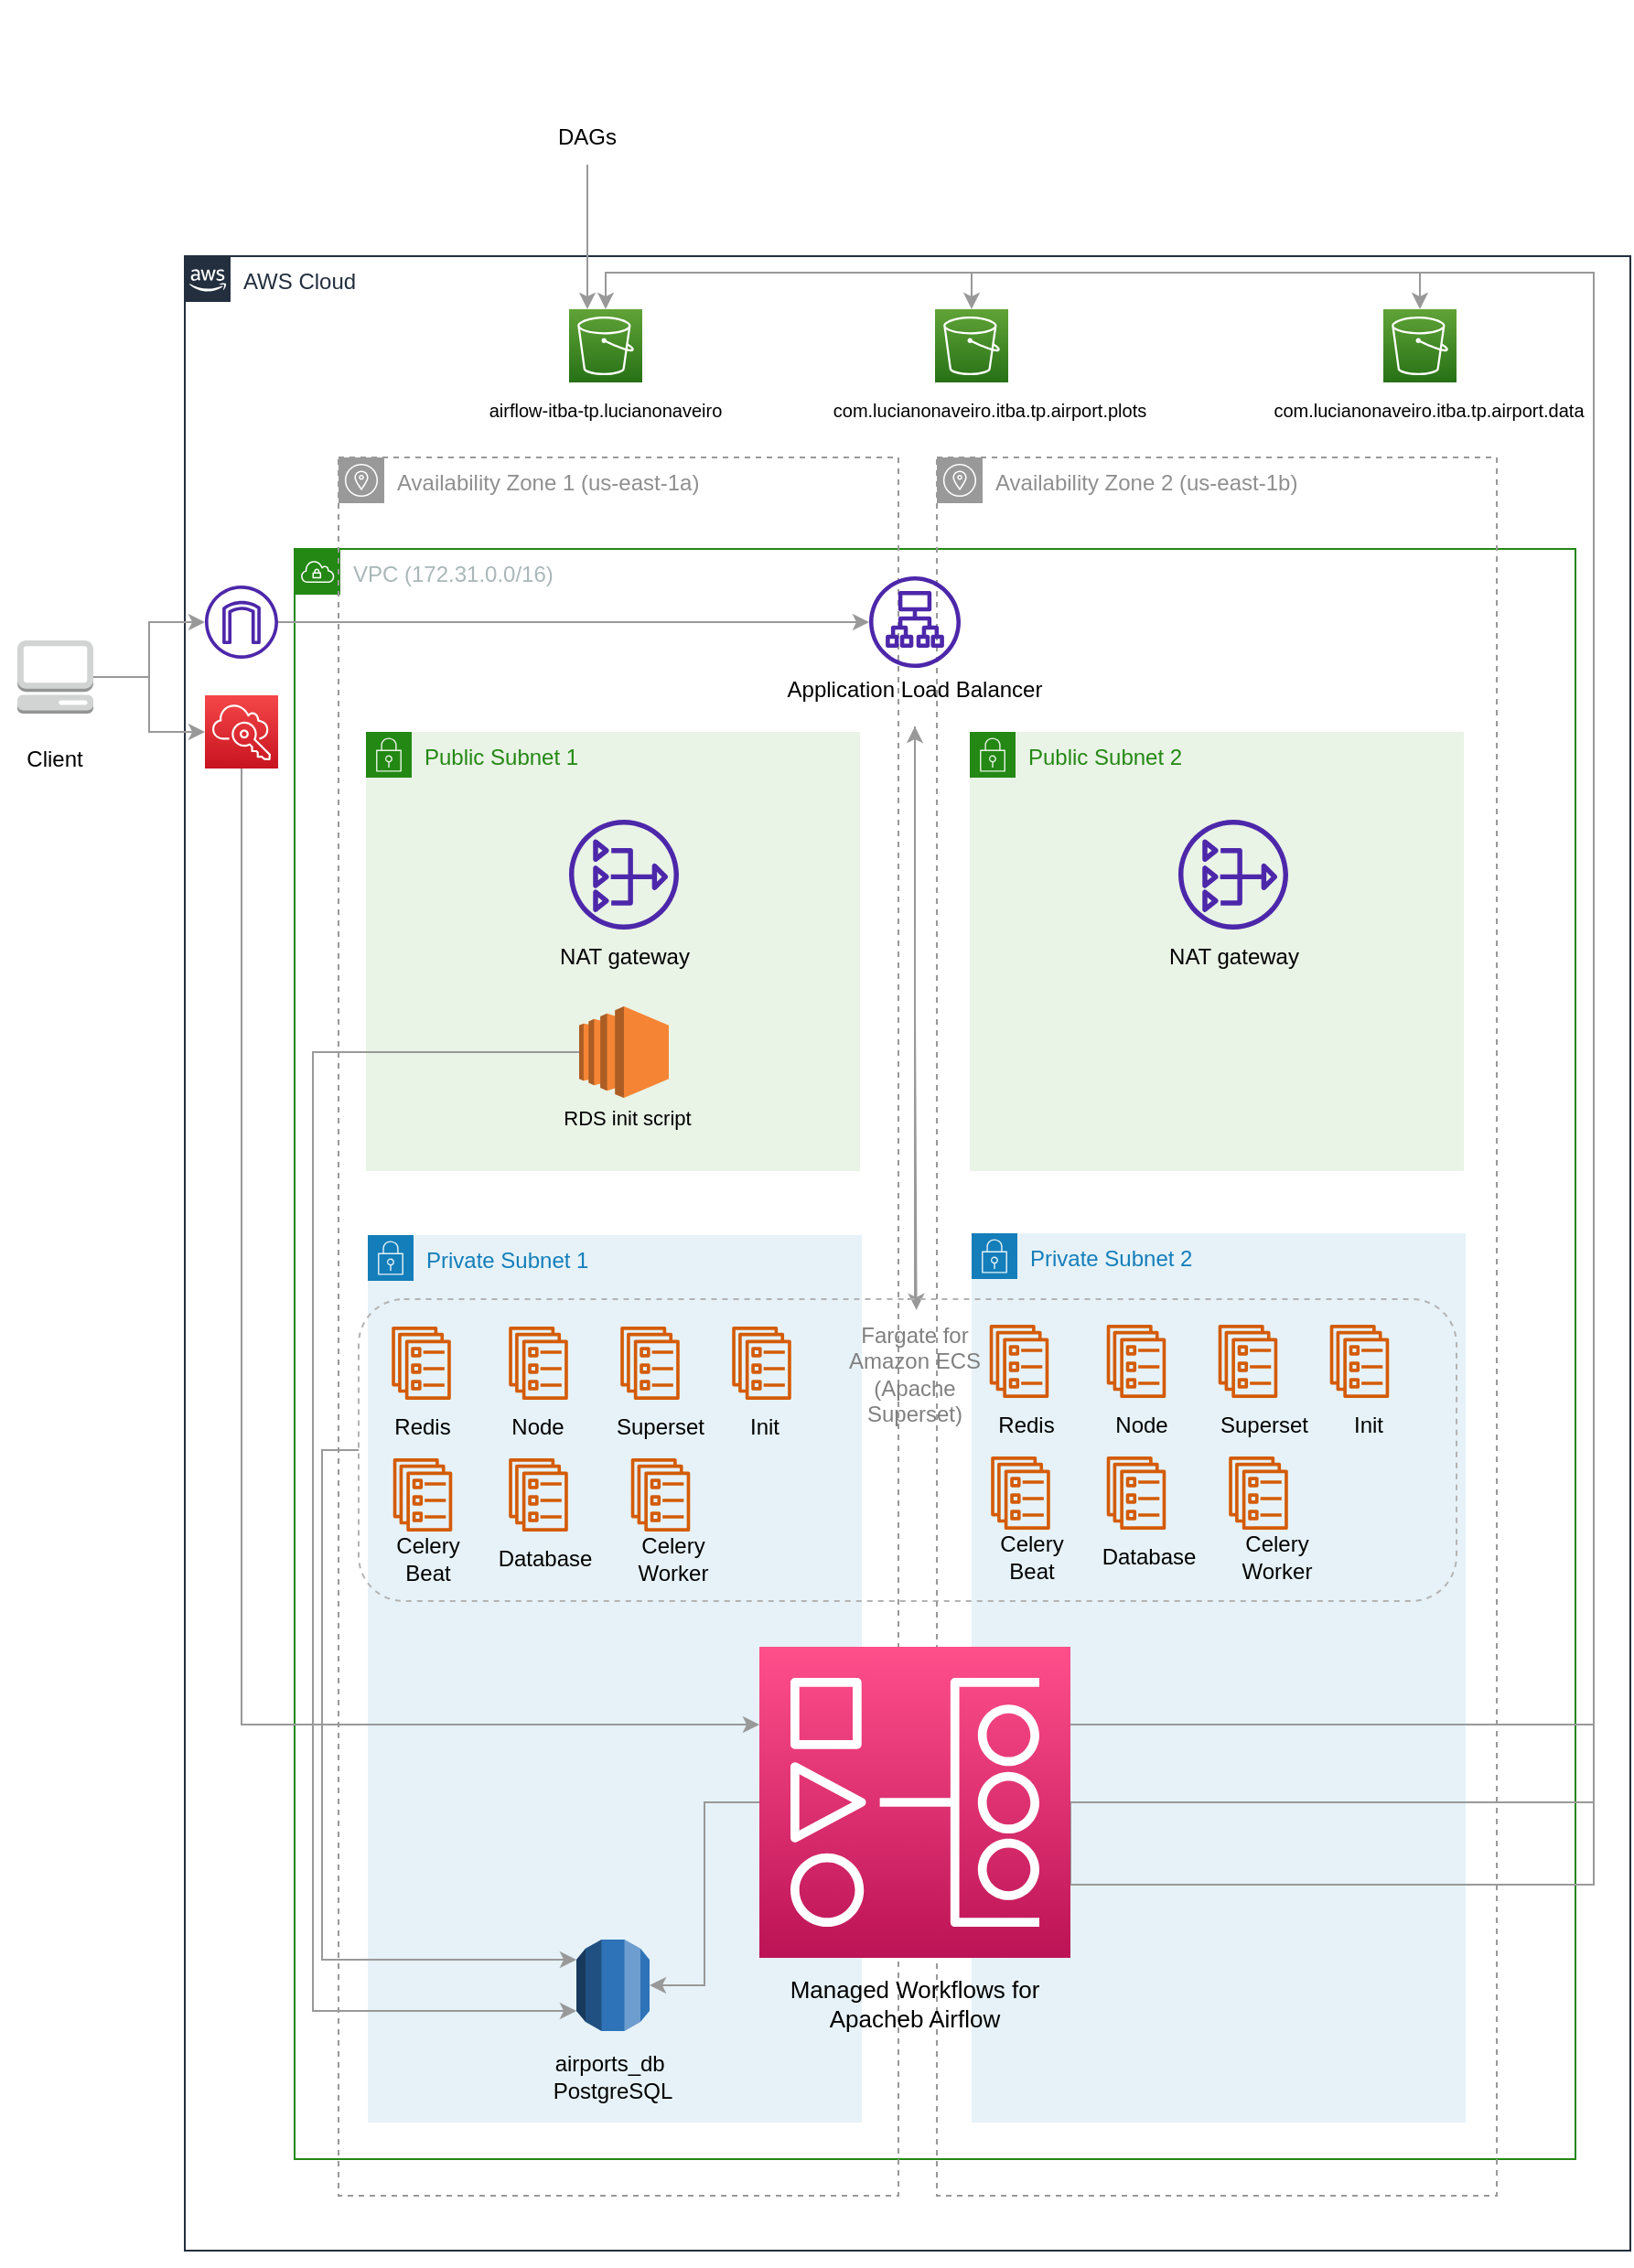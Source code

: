 <mxfile version="16.5.6" type="device" pages="2"><diagram id="lskXQ4LoMNO0AFuJrBxe" name="Page-1"><mxGraphModel dx="2581" dy="1952" grid="1" gridSize="10" guides="1" tooltips="1" connect="1" arrows="1" fold="1" page="1" pageScale="1" pageWidth="850" pageHeight="1100" math="0" shadow="0"><root><mxCell id="0"/><mxCell id="1" parent="0"/><mxCell id="YPD38KbdbSvbXWxAXCZY-50" value="VPC (172.31.0.0/16)" style="points=[[0,0],[0.25,0],[0.5,0],[0.75,0],[1,0],[1,0.25],[1,0.5],[1,0.75],[1,1],[0.75,1],[0.5,1],[0.25,1],[0,1],[0,0.75],[0,0.5],[0,0.25]];outlineConnect=0;gradientColor=none;html=1;whiteSpace=wrap;fontSize=12;fontStyle=0;container=1;pointerEvents=0;collapsible=0;recursiveResize=0;shape=mxgraph.aws4.group;grIcon=mxgraph.aws4.group_vpc;strokeColor=#248814;fillColor=none;verticalAlign=top;align=left;spacingLeft=30;fontColor=#AAB7B8;dashed=0;shadow=0;" vertex="1" parent="1"><mxGeometry x="100" y="154" width="700" height="880" as="geometry"/></mxCell><mxCell id="YPD38KbdbSvbXWxAXCZY-58" value="Private Subnet 1" style="points=[[0,0],[0.25,0],[0.5,0],[0.75,0],[1,0],[1,0.25],[1,0.5],[1,0.75],[1,1],[0.75,1],[0.5,1],[0.25,1],[0,1],[0,0.75],[0,0.5],[0,0.25]];outlineConnect=0;gradientColor=none;html=1;whiteSpace=wrap;fontSize=12;fontStyle=0;container=1;pointerEvents=0;collapsible=0;recursiveResize=0;shape=mxgraph.aws4.group;grIcon=mxgraph.aws4.group_security_group;grStroke=0;strokeColor=#147EBA;fillColor=#E6F2F8;verticalAlign=top;align=left;spacingLeft=30;fontColor=#147EBA;dashed=0;shadow=0;" vertex="1" parent="YPD38KbdbSvbXWxAXCZY-50"><mxGeometry x="40" y="375" width="270" height="485" as="geometry"/></mxCell><mxCell id="YPD38KbdbSvbXWxAXCZY-74" value="" style="sketch=0;outlineConnect=0;fontColor=#232F3E;gradientColor=none;fillColor=#D45B07;strokeColor=none;dashed=0;verticalLabelPosition=bottom;verticalAlign=top;align=center;html=1;fontSize=12;fontStyle=0;aspect=fixed;pointerEvents=1;shape=mxgraph.aws4.ecs_service;shadow=0;" vertex="1" parent="YPD38KbdbSvbXWxAXCZY-58"><mxGeometry x="13" y="50" width="32.51" height="40" as="geometry"/></mxCell><mxCell id="YPD38KbdbSvbXWxAXCZY-77" value="" style="sketch=0;outlineConnect=0;fontColor=#232F3E;gradientColor=none;fillColor=#D45B07;strokeColor=none;dashed=0;verticalLabelPosition=bottom;verticalAlign=top;align=center;html=1;fontSize=12;fontStyle=0;aspect=fixed;pointerEvents=1;shape=mxgraph.aws4.ecs_service;shadow=0;" vertex="1" parent="YPD38KbdbSvbXWxAXCZY-58"><mxGeometry x="77" y="50" width="32.51" height="40" as="geometry"/></mxCell><mxCell id="YPD38KbdbSvbXWxAXCZY-78" value="" style="sketch=0;outlineConnect=0;fontColor=#232F3E;gradientColor=none;fillColor=#D45B07;strokeColor=none;dashed=0;verticalLabelPosition=bottom;verticalAlign=top;align=center;html=1;fontSize=12;fontStyle=0;aspect=fixed;pointerEvents=1;shape=mxgraph.aws4.ecs_service;shadow=0;" vertex="1" parent="YPD38KbdbSvbXWxAXCZY-58"><mxGeometry x="138" y="50" width="32.51" height="40" as="geometry"/></mxCell><mxCell id="YPD38KbdbSvbXWxAXCZY-79" value="" style="sketch=0;outlineConnect=0;fontColor=#232F3E;gradientColor=none;fillColor=#D45B07;strokeColor=none;dashed=0;verticalLabelPosition=bottom;verticalAlign=top;align=center;html=1;fontSize=12;fontStyle=0;aspect=fixed;pointerEvents=1;shape=mxgraph.aws4.ecs_service;shadow=0;" vertex="1" parent="YPD38KbdbSvbXWxAXCZY-58"><mxGeometry x="199" y="50" width="32.51" height="40" as="geometry"/></mxCell><mxCell id="YPD38KbdbSvbXWxAXCZY-80" value="Redis" style="text;html=1;strokeColor=none;fillColor=none;align=center;verticalAlign=middle;whiteSpace=wrap;rounded=0;shadow=0;" vertex="1" parent="YPD38KbdbSvbXWxAXCZY-58"><mxGeometry y="90" width="60" height="30" as="geometry"/></mxCell><mxCell id="YPD38KbdbSvbXWxAXCZY-81" value="Node" style="text;html=1;strokeColor=none;fillColor=none;align=center;verticalAlign=middle;whiteSpace=wrap;rounded=0;shadow=0;" vertex="1" parent="YPD38KbdbSvbXWxAXCZY-58"><mxGeometry x="63.25" y="90" width="60" height="30" as="geometry"/></mxCell><mxCell id="YPD38KbdbSvbXWxAXCZY-82" value="Init" style="text;html=1;strokeColor=none;fillColor=none;align=center;verticalAlign=middle;whiteSpace=wrap;rounded=0;shadow=0;" vertex="1" parent="YPD38KbdbSvbXWxAXCZY-58"><mxGeometry x="197" y="90" width="40" height="30" as="geometry"/></mxCell><mxCell id="YPD38KbdbSvbXWxAXCZY-83" value="Superset" style="text;html=1;strokeColor=none;fillColor=none;align=center;verticalAlign=middle;whiteSpace=wrap;rounded=0;shadow=0;" vertex="1" parent="YPD38KbdbSvbXWxAXCZY-58"><mxGeometry x="130" y="90" width="60" height="30" as="geometry"/></mxCell><mxCell id="YPD38KbdbSvbXWxAXCZY-84" value="" style="sketch=0;outlineConnect=0;fontColor=#232F3E;gradientColor=none;fillColor=#D45B07;strokeColor=none;dashed=0;verticalLabelPosition=bottom;verticalAlign=top;align=center;html=1;fontSize=12;fontStyle=0;aspect=fixed;pointerEvents=1;shape=mxgraph.aws4.ecs_service;shadow=0;" vertex="1" parent="YPD38KbdbSvbXWxAXCZY-58"><mxGeometry x="13.75" y="122" width="32.51" height="40" as="geometry"/></mxCell><mxCell id="YPD38KbdbSvbXWxAXCZY-85" value="" style="sketch=0;outlineConnect=0;fontColor=#232F3E;gradientColor=none;fillColor=#D45B07;strokeColor=none;dashed=0;verticalLabelPosition=bottom;verticalAlign=top;align=center;html=1;fontSize=12;fontStyle=0;aspect=fixed;pointerEvents=1;shape=mxgraph.aws4.ecs_service;shadow=0;" vertex="1" parent="YPD38KbdbSvbXWxAXCZY-58"><mxGeometry x="77" y="122" width="32.51" height="40" as="geometry"/></mxCell><mxCell id="YPD38KbdbSvbXWxAXCZY-86" value="" style="sketch=0;outlineConnect=0;fontColor=#232F3E;gradientColor=none;fillColor=#D45B07;strokeColor=none;dashed=0;verticalLabelPosition=bottom;verticalAlign=top;align=center;html=1;fontSize=12;fontStyle=0;aspect=fixed;pointerEvents=1;shape=mxgraph.aws4.ecs_service;shadow=0;" vertex="1" parent="YPD38KbdbSvbXWxAXCZY-58"><mxGeometry x="143.75" y="122" width="32.51" height="40" as="geometry"/></mxCell><mxCell id="YPD38KbdbSvbXWxAXCZY-87" value="Celery Beat" style="text;html=1;strokeColor=none;fillColor=none;align=center;verticalAlign=middle;whiteSpace=wrap;rounded=0;shadow=0;" vertex="1" parent="YPD38KbdbSvbXWxAXCZY-58"><mxGeometry x="3.25" y="162" width="60" height="30" as="geometry"/></mxCell><mxCell id="YPD38KbdbSvbXWxAXCZY-88" value="Database" style="text;html=1;strokeColor=none;fillColor=none;align=center;verticalAlign=middle;whiteSpace=wrap;rounded=0;shadow=0;" vertex="1" parent="YPD38KbdbSvbXWxAXCZY-58"><mxGeometry x="67.25" y="162" width="60" height="30" as="geometry"/></mxCell><mxCell id="YPD38KbdbSvbXWxAXCZY-89" value="Celery Worker" style="text;html=1;strokeColor=none;fillColor=none;align=center;verticalAlign=middle;whiteSpace=wrap;rounded=0;shadow=0;" vertex="1" parent="YPD38KbdbSvbXWxAXCZY-58"><mxGeometry x="137" y="162" width="60" height="30" as="geometry"/></mxCell><mxCell id="YPD38KbdbSvbXWxAXCZY-63" value="Private Subnet 2" style="points=[[0,0],[0.25,0],[0.5,0],[0.75,0],[1,0],[1,0.25],[1,0.5],[1,0.75],[1,1],[0.75,1],[0.5,1],[0.25,1],[0,1],[0,0.75],[0,0.5],[0,0.25]];outlineConnect=0;gradientColor=none;html=1;whiteSpace=wrap;fontSize=12;fontStyle=0;container=1;pointerEvents=0;collapsible=0;recursiveResize=0;shape=mxgraph.aws4.group;grIcon=mxgraph.aws4.group_security_group;grStroke=0;strokeColor=#147EBA;fillColor=#E6F2F8;verticalAlign=top;align=left;spacingLeft=30;fontColor=#147EBA;dashed=0;shadow=0;" vertex="1" parent="YPD38KbdbSvbXWxAXCZY-50"><mxGeometry x="370" y="374" width="270" height="486" as="geometry"/></mxCell><mxCell id="YPD38KbdbSvbXWxAXCZY-90" value="" style="sketch=0;outlineConnect=0;fontColor=#232F3E;gradientColor=none;fillColor=#D45B07;strokeColor=none;dashed=0;verticalLabelPosition=bottom;verticalAlign=top;align=center;html=1;fontSize=12;fontStyle=0;aspect=fixed;pointerEvents=1;shape=mxgraph.aws4.ecs_service;shadow=0;" vertex="1" parent="YPD38KbdbSvbXWxAXCZY-63"><mxGeometry x="9.74" y="50" width="32.51" height="40" as="geometry"/></mxCell><mxCell id="YPD38KbdbSvbXWxAXCZY-91" value="" style="sketch=0;outlineConnect=0;fontColor=#232F3E;gradientColor=none;fillColor=#D45B07;strokeColor=none;dashed=0;verticalLabelPosition=bottom;verticalAlign=top;align=center;html=1;fontSize=12;fontStyle=0;aspect=fixed;pointerEvents=1;shape=mxgraph.aws4.ecs_service;shadow=0;" vertex="1" parent="YPD38KbdbSvbXWxAXCZY-63"><mxGeometry x="73.74" y="50" width="32.51" height="40" as="geometry"/></mxCell><mxCell id="YPD38KbdbSvbXWxAXCZY-92" value="" style="sketch=0;outlineConnect=0;fontColor=#232F3E;gradientColor=none;fillColor=#D45B07;strokeColor=none;dashed=0;verticalLabelPosition=bottom;verticalAlign=top;align=center;html=1;fontSize=12;fontStyle=0;aspect=fixed;pointerEvents=1;shape=mxgraph.aws4.ecs_service;shadow=0;" vertex="1" parent="YPD38KbdbSvbXWxAXCZY-63"><mxGeometry x="134.74" y="50" width="32.51" height="40" as="geometry"/></mxCell><mxCell id="YPD38KbdbSvbXWxAXCZY-93" value="" style="sketch=0;outlineConnect=0;fontColor=#232F3E;gradientColor=none;fillColor=#D45B07;strokeColor=none;dashed=0;verticalLabelPosition=bottom;verticalAlign=top;align=center;html=1;fontSize=12;fontStyle=0;aspect=fixed;pointerEvents=1;shape=mxgraph.aws4.ecs_service;shadow=0;" vertex="1" parent="YPD38KbdbSvbXWxAXCZY-63"><mxGeometry x="195.74" y="50" width="32.51" height="40" as="geometry"/></mxCell><mxCell id="YPD38KbdbSvbXWxAXCZY-94" value="" style="sketch=0;outlineConnect=0;fontColor=#232F3E;gradientColor=none;fillColor=#D45B07;strokeColor=none;dashed=0;verticalLabelPosition=bottom;verticalAlign=top;align=center;html=1;fontSize=12;fontStyle=0;aspect=fixed;pointerEvents=1;shape=mxgraph.aws4.ecs_service;shadow=0;" vertex="1" parent="YPD38KbdbSvbXWxAXCZY-63"><mxGeometry x="10.49" y="122" width="32.51" height="40" as="geometry"/></mxCell><mxCell id="YPD38KbdbSvbXWxAXCZY-95" value="" style="sketch=0;outlineConnect=0;fontColor=#232F3E;gradientColor=none;fillColor=#D45B07;strokeColor=none;dashed=0;verticalLabelPosition=bottom;verticalAlign=top;align=center;html=1;fontSize=12;fontStyle=0;aspect=fixed;pointerEvents=1;shape=mxgraph.aws4.ecs_service;shadow=0;" vertex="1" parent="YPD38KbdbSvbXWxAXCZY-63"><mxGeometry x="73.74" y="122" width="32.51" height="40" as="geometry"/></mxCell><mxCell id="YPD38KbdbSvbXWxAXCZY-96" value="" style="sketch=0;outlineConnect=0;fontColor=#232F3E;gradientColor=none;fillColor=#D45B07;strokeColor=none;dashed=0;verticalLabelPosition=bottom;verticalAlign=top;align=center;html=1;fontSize=12;fontStyle=0;aspect=fixed;pointerEvents=1;shape=mxgraph.aws4.ecs_service;shadow=0;" vertex="1" parent="YPD38KbdbSvbXWxAXCZY-63"><mxGeometry x="140.49" y="122" width="32.51" height="40" as="geometry"/></mxCell><mxCell id="YPD38KbdbSvbXWxAXCZY-97" value="Redis" style="text;html=1;strokeColor=none;fillColor=none;align=center;verticalAlign=middle;whiteSpace=wrap;rounded=0;shadow=0;" vertex="1" parent="YPD38KbdbSvbXWxAXCZY-63"><mxGeometry y="90" width="60" height="30" as="geometry"/></mxCell><mxCell id="YPD38KbdbSvbXWxAXCZY-98" value="Node" style="text;html=1;strokeColor=none;fillColor=none;align=center;verticalAlign=middle;whiteSpace=wrap;rounded=0;shadow=0;" vertex="1" parent="YPD38KbdbSvbXWxAXCZY-63"><mxGeometry x="63.25" y="90" width="60" height="30" as="geometry"/></mxCell><mxCell id="YPD38KbdbSvbXWxAXCZY-99" value="Init" style="text;html=1;strokeColor=none;fillColor=none;align=center;verticalAlign=middle;whiteSpace=wrap;rounded=0;shadow=0;" vertex="1" parent="YPD38KbdbSvbXWxAXCZY-63"><mxGeometry x="197" y="90" width="40" height="30" as="geometry"/></mxCell><mxCell id="YPD38KbdbSvbXWxAXCZY-100" value="Superset" style="text;html=1;strokeColor=none;fillColor=none;align=center;verticalAlign=middle;whiteSpace=wrap;rounded=0;shadow=0;" vertex="1" parent="YPD38KbdbSvbXWxAXCZY-63"><mxGeometry x="130" y="90" width="60" height="30" as="geometry"/></mxCell><mxCell id="YPD38KbdbSvbXWxAXCZY-101" value="Celery Beat" style="text;html=1;strokeColor=none;fillColor=none;align=center;verticalAlign=middle;whiteSpace=wrap;rounded=0;shadow=0;" vertex="1" parent="YPD38KbdbSvbXWxAXCZY-63"><mxGeometry x="3.25" y="162" width="60" height="30" as="geometry"/></mxCell><mxCell id="YPD38KbdbSvbXWxAXCZY-102" value="Database" style="text;html=1;strokeColor=none;fillColor=none;align=center;verticalAlign=middle;whiteSpace=wrap;rounded=0;shadow=0;" vertex="1" parent="YPD38KbdbSvbXWxAXCZY-63"><mxGeometry x="67.25" y="162" width="60" height="30" as="geometry"/></mxCell><mxCell id="YPD38KbdbSvbXWxAXCZY-103" value="Celery Worker" style="text;html=1;strokeColor=none;fillColor=none;align=center;verticalAlign=middle;whiteSpace=wrap;rounded=0;shadow=0;" vertex="1" parent="YPD38KbdbSvbXWxAXCZY-63"><mxGeometry x="137" y="162" width="60" height="30" as="geometry"/></mxCell><mxCell id="YPD38KbdbSvbXWxAXCZY-113" value="AWS Cloud" style="points=[[0,0],[0.25,0],[0.5,0],[0.75,0],[1,0],[1,0.25],[1,0.5],[1,0.75],[1,1],[0.75,1],[0.5,1],[0.25,1],[0,1],[0,0.75],[0,0.5],[0,0.25]];outlineConnect=0;gradientColor=none;html=1;whiteSpace=wrap;fontSize=12;fontStyle=0;container=1;pointerEvents=0;collapsible=0;recursiveResize=0;shape=mxgraph.aws4.group;grIcon=mxgraph.aws4.group_aws_cloud_alt;strokeColor=#232F3E;fillColor=none;verticalAlign=top;align=left;spacingLeft=30;fontColor=#232F3E;dashed=0;shadow=0;" vertex="1" parent="1"><mxGeometry x="40" y="-6" width="790" height="1090" as="geometry"/></mxCell><mxCell id="YPD38KbdbSvbXWxAXCZY-190" value="&lt;font color=&quot;#8f8f8f&quot;&gt;Availability Zone 1 (us-east-1a)&lt;/font&gt;" style="sketch=0;outlineConnect=0;gradientColor=none;html=1;whiteSpace=wrap;fontSize=12;fontStyle=0;shape=mxgraph.aws4.group;grIcon=mxgraph.aws4.group_availability_zone;strokeColor=#999999;fillColor=none;verticalAlign=top;align=left;spacingLeft=30;fontColor=#E8E8E8;dashed=1;shadow=0;" vertex="1" parent="YPD38KbdbSvbXWxAXCZY-113"><mxGeometry x="84" y="110" width="306" height="950" as="geometry"/></mxCell><mxCell id="YPD38KbdbSvbXWxAXCZY-163" style="edgeStyle=orthogonalEdgeStyle;rounded=0;orthogonalLoop=1;jettySize=auto;html=1;fontSize=12;fontColor=#000000;strokeColor=#999999;" edge="1" parent="YPD38KbdbSvbXWxAXCZY-113" source="YPD38KbdbSvbXWxAXCZY-122" target="YPD38KbdbSvbXWxAXCZY-71"><mxGeometry relative="1" as="geometry"/></mxCell><mxCell id="YPD38KbdbSvbXWxAXCZY-122" value="" style="sketch=0;outlineConnect=0;fontColor=#232F3E;gradientColor=none;fillColor=#4D27AA;strokeColor=none;dashed=0;verticalLabelPosition=bottom;verticalAlign=top;align=center;html=1;fontSize=12;fontStyle=0;aspect=fixed;pointerEvents=1;shape=mxgraph.aws4.internet_gateway;shadow=0;" vertex="1" parent="YPD38KbdbSvbXWxAXCZY-113"><mxGeometry x="11" y="180" width="40" height="40" as="geometry"/></mxCell><mxCell id="YPD38KbdbSvbXWxAXCZY-231" style="edgeStyle=orthogonalEdgeStyle;rounded=0;orthogonalLoop=1;jettySize=auto;html=1;exitX=0.5;exitY=1;exitDx=0;exitDy=0;entryX=0.508;entryY=0.036;entryDx=0;entryDy=0;entryPerimeter=0;fontSize=11;fontColor=#000000;strokeColor=#999999;" edge="1" parent="YPD38KbdbSvbXWxAXCZY-113" source="YPD38KbdbSvbXWxAXCZY-72" target="YPD38KbdbSvbXWxAXCZY-109"><mxGeometry relative="1" as="geometry"/></mxCell><mxCell id="YPD38KbdbSvbXWxAXCZY-157" style="edgeStyle=orthogonalEdgeStyle;rounded=0;orthogonalLoop=1;jettySize=auto;html=1;exitX=0;exitY=0.5;exitDx=0;exitDy=0;exitPerimeter=0;entryX=1;entryY=0.5;entryDx=0;entryDy=0;entryPerimeter=0;fontSize=12;fontColor=#000000;strokeColor=#999999;" edge="1" parent="YPD38KbdbSvbXWxAXCZY-113" source="YPD38KbdbSvbXWxAXCZY-127" target="YPD38KbdbSvbXWxAXCZY-132"><mxGeometry relative="1" as="geometry"/></mxCell><mxCell id="YPD38KbdbSvbXWxAXCZY-173" style="edgeStyle=orthogonalEdgeStyle;rounded=0;orthogonalLoop=1;jettySize=auto;html=1;exitX=1;exitY=0.5;exitDx=0;exitDy=0;exitPerimeter=0;entryX=0.5;entryY=0;entryDx=0;entryDy=0;entryPerimeter=0;fontSize=12;fontColor=#000000;strokeColor=#999999;" edge="1" parent="YPD38KbdbSvbXWxAXCZY-113" source="YPD38KbdbSvbXWxAXCZY-127" target="YPD38KbdbSvbXWxAXCZY-135"><mxGeometry relative="1" as="geometry"><Array as="points"><mxPoint x="484" y="890"/><mxPoint x="770" y="890"/><mxPoint x="770" y="9"/><mxPoint x="675" y="9"/></Array></mxGeometry></mxCell><mxCell id="YPD38KbdbSvbXWxAXCZY-176" style="edgeStyle=orthogonalEdgeStyle;rounded=0;orthogonalLoop=1;jettySize=auto;html=1;exitX=1;exitY=0.5;exitDx=0;exitDy=0;exitPerimeter=0;entryX=0.5;entryY=0;entryDx=0;entryDy=0;entryPerimeter=0;fontSize=12;fontColor=#000000;strokeColor=#999999;" edge="1" parent="YPD38KbdbSvbXWxAXCZY-113" source="YPD38KbdbSvbXWxAXCZY-127" target="YPD38KbdbSvbXWxAXCZY-134"><mxGeometry relative="1" as="geometry"><Array as="points"><mxPoint x="770" y="845"/><mxPoint x="770" y="9"/><mxPoint x="430" y="9"/></Array></mxGeometry></mxCell><mxCell id="YPD38KbdbSvbXWxAXCZY-177" style="edgeStyle=orthogonalEdgeStyle;rounded=0;orthogonalLoop=1;jettySize=auto;html=1;exitX=1;exitY=0.25;exitDx=0;exitDy=0;exitPerimeter=0;entryX=0.5;entryY=0;entryDx=0;entryDy=0;entryPerimeter=0;fontSize=12;fontColor=#000000;strokeColor=#999999;" edge="1" parent="YPD38KbdbSvbXWxAXCZY-113" source="YPD38KbdbSvbXWxAXCZY-127" target="YPD38KbdbSvbXWxAXCZY-130"><mxGeometry relative="1" as="geometry"><Array as="points"><mxPoint x="770" y="803"/><mxPoint x="770" y="9"/><mxPoint x="230" y="9"/></Array></mxGeometry></mxCell><mxCell id="YPD38KbdbSvbXWxAXCZY-132" value="" style="outlineConnect=0;dashed=0;verticalLabelPosition=bottom;verticalAlign=top;align=center;html=1;shape=mxgraph.aws3.rds;fillColor=#2E73B8;gradientColor=none;shadow=0;fontColor=#808080;strokeColor=#B3B3B3;" vertex="1" parent="YPD38KbdbSvbXWxAXCZY-113"><mxGeometry x="214" y="920" width="40" height="50" as="geometry"/></mxCell><mxCell id="YPD38KbdbSvbXWxAXCZY-130" value="" style="sketch=0;points=[[0,0,0],[0.25,0,0],[0.5,0,0],[0.75,0,0],[1,0,0],[0,1,0],[0.25,1,0],[0.5,1,0],[0.75,1,0],[1,1,0],[0,0.25,0],[0,0.5,0],[0,0.75,0],[1,0.25,0],[1,0.5,0],[1,0.75,0]];outlineConnect=0;fontColor=#232F3E;gradientColor=#60A337;gradientDirection=north;fillColor=#277116;strokeColor=#ffffff;dashed=0;verticalLabelPosition=bottom;verticalAlign=top;align=center;html=1;fontSize=12;fontStyle=0;aspect=fixed;shape=mxgraph.aws4.resourceIcon;resIcon=mxgraph.aws4.s3;shadow=0;" vertex="1" parent="YPD38KbdbSvbXWxAXCZY-113"><mxGeometry x="210" y="29" width="40" height="40" as="geometry"/></mxCell><mxCell id="YPD38KbdbSvbXWxAXCZY-134" value="" style="sketch=0;points=[[0,0,0],[0.25,0,0],[0.5,0,0],[0.75,0,0],[1,0,0],[0,1,0],[0.25,1,0],[0.5,1,0],[0.75,1,0],[1,1,0],[0,0.25,0],[0,0.5,0],[0,0.75,0],[1,0.25,0],[1,0.5,0],[1,0.75,0]];outlineConnect=0;fontColor=#232F3E;gradientColor=#60A337;gradientDirection=north;fillColor=#277116;strokeColor=#ffffff;dashed=0;verticalLabelPosition=bottom;verticalAlign=top;align=center;html=1;fontSize=12;fontStyle=0;aspect=fixed;shape=mxgraph.aws4.resourceIcon;resIcon=mxgraph.aws4.s3;shadow=0;" vertex="1" parent="YPD38KbdbSvbXWxAXCZY-113"><mxGeometry x="410" y="29" width="40" height="40" as="geometry"/></mxCell><mxCell id="YPD38KbdbSvbXWxAXCZY-135" value="" style="sketch=0;points=[[0,0,0],[0.25,0,0],[0.5,0,0],[0.75,0,0],[1,0,0],[0,1,0],[0.25,1,0],[0.5,1,0],[0.75,1,0],[1,1,0],[0,0.25,0],[0,0.5,0],[0,0.75,0],[1,0.25,0],[1,0.5,0],[1,0.75,0]];outlineConnect=0;fontColor=#232F3E;gradientColor=#60A337;gradientDirection=north;fillColor=#277116;strokeColor=#ffffff;dashed=0;verticalLabelPosition=bottom;verticalAlign=top;align=center;html=1;fontSize=12;fontStyle=0;aspect=fixed;shape=mxgraph.aws4.resourceIcon;resIcon=mxgraph.aws4.s3;shadow=0;" vertex="1" parent="YPD38KbdbSvbXWxAXCZY-113"><mxGeometry x="655" y="29" width="40" height="40" as="geometry"/></mxCell><mxCell id="YPD38KbdbSvbXWxAXCZY-136" value="&lt;font color=&quot;#000000&quot; style=&quot;font-size: 10px&quot;&gt;airflow-itba-tp.lucianonaveiro&lt;/font&gt;" style="text;html=1;strokeColor=none;fillColor=none;align=center;verticalAlign=middle;whiteSpace=wrap;rounded=0;shadow=0;dashed=1;fontColor=#808080;" vertex="1" parent="YPD38KbdbSvbXWxAXCZY-113"><mxGeometry x="140" y="69" width="180" height="30" as="geometry"/></mxCell><mxCell id="YPD38KbdbSvbXWxAXCZY-152" value="&lt;font color=&quot;#000000&quot; style=&quot;font-size: 10px&quot;&gt;com.lucianonaveiro.itba.tp.airport.data&lt;/font&gt;" style="text;html=1;strokeColor=none;fillColor=none;align=center;verticalAlign=middle;whiteSpace=wrap;rounded=0;shadow=0;dashed=1;fontColor=#808080;" vertex="1" parent="YPD38KbdbSvbXWxAXCZY-113"><mxGeometry x="590" y="69" width="180" height="30" as="geometry"/></mxCell><mxCell id="YPD38KbdbSvbXWxAXCZY-153" value="&lt;font color=&quot;#000000&quot; style=&quot;font-size: 10px&quot;&gt;com.lucianonaveiro.itba.tp.airport.plots&lt;/font&gt;" style="text;html=1;strokeColor=none;fillColor=none;align=center;verticalAlign=middle;whiteSpace=wrap;rounded=0;shadow=0;dashed=1;fontColor=#808080;" vertex="1" parent="YPD38KbdbSvbXWxAXCZY-113"><mxGeometry x="350" y="69" width="180" height="30" as="geometry"/></mxCell><mxCell id="YPD38KbdbSvbXWxAXCZY-154" value="&lt;font style=&quot;font-size: 12px&quot;&gt;airports_db&amp;nbsp; PostgreSQL&lt;/font&gt;" style="text;html=1;strokeColor=none;fillColor=none;align=center;verticalAlign=middle;whiteSpace=wrap;rounded=0;shadow=0;dashed=1;fontSize=10;fontColor=#000000;" vertex="1" parent="YPD38KbdbSvbXWxAXCZY-113"><mxGeometry x="204" y="980" width="60" height="30" as="geometry"/></mxCell><mxCell id="YPD38KbdbSvbXWxAXCZY-106" value="NAT gateway" style="text;html=1;strokeColor=none;fillColor=none;align=center;verticalAlign=middle;whiteSpace=wrap;rounded=0;shadow=0;" vertex="1" parent="YPD38KbdbSvbXWxAXCZY-113"><mxGeometry x="513" y="323" width="90" height="30" as="geometry"/></mxCell><mxCell id="YPD38KbdbSvbXWxAXCZY-179" style="edgeStyle=orthogonalEdgeStyle;rounded=0;orthogonalLoop=1;jettySize=auto;html=1;exitX=0;exitY=0.5;exitDx=0;exitDy=0;entryX=0;entryY=0.22;entryDx=0;entryDy=0;entryPerimeter=0;fontSize=12;fontColor=#000000;strokeColor=#999999;" edge="1" parent="YPD38KbdbSvbXWxAXCZY-113" source="YPD38KbdbSvbXWxAXCZY-109" target="YPD38KbdbSvbXWxAXCZY-132"><mxGeometry relative="1" as="geometry"/></mxCell><mxCell id="YPD38KbdbSvbXWxAXCZY-233" style="edgeStyle=orthogonalEdgeStyle;rounded=0;orthogonalLoop=1;jettySize=auto;html=1;exitX=0.5;exitY=0;exitDx=0;exitDy=0;entryX=0.5;entryY=1;entryDx=0;entryDy=0;fontSize=11;fontColor=#000000;strokeColor=#999999;" edge="1" parent="YPD38KbdbSvbXWxAXCZY-113" source="YPD38KbdbSvbXWxAXCZY-109" target="YPD38KbdbSvbXWxAXCZY-72"><mxGeometry relative="1" as="geometry"><Array as="points"><mxPoint x="399" y="570"/></Array></mxGeometry></mxCell><mxCell id="YPD38KbdbSvbXWxAXCZY-109" value="" style="rounded=1;whiteSpace=wrap;html=1;shadow=0;dashed=1;strokeColor=#B3B3B3;fillColor=none;" vertex="1" parent="YPD38KbdbSvbXWxAXCZY-113"><mxGeometry x="95" y="570" width="600" height="165" as="geometry"/></mxCell><mxCell id="YPD38KbdbSvbXWxAXCZY-53" value="Public Subnet 1" style="points=[[0,0],[0.25,0],[0.5,0],[0.75,0],[1,0],[1,0.25],[1,0.5],[1,0.75],[1,1],[0.75,1],[0.5,1],[0.25,1],[0,1],[0,0.75],[0,0.5],[0,0.25]];outlineConnect=0;gradientColor=none;html=1;whiteSpace=wrap;fontSize=12;fontStyle=0;container=1;pointerEvents=0;collapsible=0;recursiveResize=0;shape=mxgraph.aws4.group;grIcon=mxgraph.aws4.group_security_group;grStroke=0;strokeColor=#248814;fillColor=#E9F3E6;verticalAlign=top;align=left;spacingLeft=30;fontColor=#248814;dashed=0;shadow=0;" vertex="1" parent="YPD38KbdbSvbXWxAXCZY-113"><mxGeometry x="99" y="260" width="270" height="240" as="geometry"/></mxCell><mxCell id="YPD38KbdbSvbXWxAXCZY-167" value="" style="sketch=0;outlineConnect=0;fontColor=#232F3E;gradientColor=none;fillColor=#4D27AA;strokeColor=none;dashed=0;verticalLabelPosition=bottom;verticalAlign=top;align=center;html=1;fontSize=12;fontStyle=0;aspect=fixed;pointerEvents=1;shape=mxgraph.aws4.nat_gateway;shadow=0;" vertex="1" parent="YPD38KbdbSvbXWxAXCZY-53"><mxGeometry x="111" y="48" width="60" height="60" as="geometry"/></mxCell><mxCell id="YPD38KbdbSvbXWxAXCZY-169" value="NAT gateway" style="text;html=1;strokeColor=none;fillColor=none;align=center;verticalAlign=middle;whiteSpace=wrap;rounded=0;shadow=0;dashed=1;fontSize=12;fontColor=#000000;" vertex="1" parent="YPD38KbdbSvbXWxAXCZY-53"><mxGeometry x="101.5" y="108" width="79" height="30" as="geometry"/></mxCell><mxCell id="YPD38KbdbSvbXWxAXCZY-171" value="" style="outlineConnect=0;dashed=0;verticalLabelPosition=bottom;verticalAlign=top;align=center;html=1;shape=mxgraph.aws3.ec2;fillColor=#F58534;gradientColor=none;shadow=0;fontSize=12;fontColor=#000000;strokeColor=#B3B3B3;" vertex="1" parent="YPD38KbdbSvbXWxAXCZY-53"><mxGeometry x="116.5" y="150" width="49" height="50" as="geometry"/></mxCell><mxCell id="YPD38KbdbSvbXWxAXCZY-104" value="Public Subnet 2" style="points=[[0,0],[0.25,0],[0.5,0],[0.75,0],[1,0],[1,0.25],[1,0.5],[1,0.75],[1,1],[0.75,1],[0.5,1],[0.25,1],[0,1],[0,0.75],[0,0.5],[0,0.25]];outlineConnect=0;gradientColor=none;html=1;whiteSpace=wrap;fontSize=12;fontStyle=0;container=1;pointerEvents=0;collapsible=0;recursiveResize=0;shape=mxgraph.aws4.group;grIcon=mxgraph.aws4.group_security_group;grStroke=0;strokeColor=#248814;fillColor=#E9F3E6;verticalAlign=top;align=left;spacingLeft=30;fontColor=#248814;dashed=0;shadow=0;" vertex="1" parent="YPD38KbdbSvbXWxAXCZY-113"><mxGeometry x="429" y="260" width="270" height="240" as="geometry"/></mxCell><mxCell id="YPD38KbdbSvbXWxAXCZY-170" value="NAT gateway" style="text;html=1;strokeColor=none;fillColor=none;align=center;verticalAlign=middle;whiteSpace=wrap;rounded=0;shadow=0;dashed=1;fontSize=12;fontColor=#000000;" vertex="1" parent="YPD38KbdbSvbXWxAXCZY-104"><mxGeometry x="104.5" y="108" width="79" height="30" as="geometry"/></mxCell><mxCell id="YPD38KbdbSvbXWxAXCZY-168" value="" style="sketch=0;outlineConnect=0;fontColor=#232F3E;gradientColor=none;fillColor=#4D27AA;strokeColor=none;dashed=0;verticalLabelPosition=bottom;verticalAlign=top;align=center;html=1;fontSize=12;fontStyle=0;aspect=fixed;pointerEvents=1;shape=mxgraph.aws4.nat_gateway;shadow=0;" vertex="1" parent="YPD38KbdbSvbXWxAXCZY-113"><mxGeometry x="543" y="308" width="60" height="60" as="geometry"/></mxCell><mxCell id="YPD38KbdbSvbXWxAXCZY-180" style="edgeStyle=orthogonalEdgeStyle;rounded=0;orthogonalLoop=1;jettySize=auto;html=1;exitX=0;exitY=0.5;exitDx=0;exitDy=0;exitPerimeter=0;entryX=0;entryY=0.78;entryDx=0;entryDy=0;entryPerimeter=0;fontSize=12;fontColor=#000000;strokeColor=#999999;" edge="1" parent="YPD38KbdbSvbXWxAXCZY-113" source="YPD38KbdbSvbXWxAXCZY-171" target="YPD38KbdbSvbXWxAXCZY-132"><mxGeometry relative="1" as="geometry"><Array as="points"><mxPoint x="70" y="435"/><mxPoint x="70" y="959"/></Array></mxGeometry></mxCell><mxCell id="YPD38KbdbSvbXWxAXCZY-187" style="edgeStyle=orthogonalEdgeStyle;rounded=0;orthogonalLoop=1;jettySize=auto;html=1;exitX=0.5;exitY=1;exitDx=0;exitDy=0;exitPerimeter=0;entryX=0;entryY=0.25;entryDx=0;entryDy=0;entryPerimeter=0;fontSize=12;fontColor=#000000;strokeColor=#999999;" edge="1" parent="YPD38KbdbSvbXWxAXCZY-113" source="YPD38KbdbSvbXWxAXCZY-184" target="YPD38KbdbSvbXWxAXCZY-127"><mxGeometry relative="1" as="geometry"/></mxCell><mxCell id="YPD38KbdbSvbXWxAXCZY-184" value="" style="sketch=0;points=[[0,0,0],[0.25,0,0],[0.5,0,0],[0.75,0,0],[1,0,0],[0,1,0],[0.25,1,0],[0.5,1,0],[0.75,1,0],[1,1,0],[0,0.25,0],[0,0.5,0],[0,0.75,0],[1,0.25,0],[1,0.5,0],[1,0.75,0]];outlineConnect=0;fontColor=#232F3E;gradientColor=#F54749;gradientDirection=north;fillColor=#C7131F;strokeColor=#ffffff;dashed=0;verticalLabelPosition=bottom;verticalAlign=top;align=center;html=1;fontSize=12;fontStyle=0;aspect=fixed;shape=mxgraph.aws4.resourceIcon;resIcon=mxgraph.aws4.single_sign_on;shadow=0;" vertex="1" parent="YPD38KbdbSvbXWxAXCZY-113"><mxGeometry x="11" y="240" width="40" height="40" as="geometry"/></mxCell><mxCell id="YPD38KbdbSvbXWxAXCZY-226" value="&lt;font color=&quot;#8f8f8f&quot;&gt;Availability Zone 2 (us-east-1b)&lt;/font&gt;" style="sketch=0;outlineConnect=0;gradientColor=none;html=1;whiteSpace=wrap;fontSize=12;fontStyle=0;shape=mxgraph.aws4.group;grIcon=mxgraph.aws4.group_availability_zone;strokeColor=#999999;fillColor=none;verticalAlign=top;align=left;spacingLeft=30;fontColor=#E8E8E8;dashed=1;shadow=0;" vertex="1" parent="YPD38KbdbSvbXWxAXCZY-113"><mxGeometry x="411" y="110" width="306" height="950" as="geometry"/></mxCell><mxCell id="YPD38KbdbSvbXWxAXCZY-227" value="&lt;font style=&quot;font-size: 11px&quot;&gt;RDS init script&lt;/font&gt;" style="text;html=1;strokeColor=none;fillColor=none;align=center;verticalAlign=middle;whiteSpace=wrap;rounded=0;shadow=0;dashed=1;fontSize=12;fontColor=#000000;" vertex="1" parent="YPD38KbdbSvbXWxAXCZY-113"><mxGeometry x="182" y="456" width="120" height="30" as="geometry"/></mxCell><mxCell id="YPD38KbdbSvbXWxAXCZY-71" value="" style="sketch=0;outlineConnect=0;fontColor=#232F3E;gradientColor=none;fillColor=#4D27AA;strokeColor=none;dashed=0;verticalLabelPosition=bottom;verticalAlign=top;align=center;html=1;fontSize=12;fontStyle=0;aspect=fixed;pointerEvents=1;shape=mxgraph.aws4.application_load_balancer;shadow=0;" vertex="1" parent="YPD38KbdbSvbXWxAXCZY-113"><mxGeometry x="374" y="175" width="50" height="50" as="geometry"/></mxCell><mxCell id="YPD38KbdbSvbXWxAXCZY-72" value="Application Load Balancer" style="text;html=1;strokeColor=none;fillColor=none;align=center;verticalAlign=middle;whiteSpace=wrap;rounded=0;shadow=0;" vertex="1" parent="YPD38KbdbSvbXWxAXCZY-113"><mxGeometry x="321.12" y="217" width="155.75" height="40" as="geometry"/></mxCell><mxCell id="YPD38KbdbSvbXWxAXCZY-118" value="&lt;font color=&quot;#808080&quot;&gt;Fargate for Amazon ECS (Apache Superset)&lt;/font&gt;" style="text;html=1;strokeColor=none;fillColor=none;align=center;verticalAlign=middle;whiteSpace=wrap;rounded=0;shadow=0;dashed=1;fontColor=#666666;" vertex="1" parent="YPD38KbdbSvbXWxAXCZY-113"><mxGeometry x="359" y="596" width="80" height="30" as="geometry"/></mxCell><mxCell id="YPD38KbdbSvbXWxAXCZY-234" value="&lt;font style=&quot;font-size: 13px&quot;&gt;Managed Workflows for Apacheb Airflow&lt;/font&gt;" style="text;html=1;strokeColor=none;fillColor=none;align=center;verticalAlign=middle;whiteSpace=wrap;rounded=0;shadow=0;dashed=1;fontSize=11;fontColor=#000000;" vertex="1" parent="YPD38KbdbSvbXWxAXCZY-113"><mxGeometry x="324" y="940" width="150" height="30" as="geometry"/></mxCell><mxCell id="YPD38KbdbSvbXWxAXCZY-127" value="" style="sketch=0;points=[[0,0,0],[0.25,0,0],[0.5,0,0],[0.75,0,0],[1,0,0],[0,1,0],[0.25,1,0],[0.5,1,0],[0.75,1,0],[1,1,0],[0,0.25,0],[0,0.5,0],[0,0.75,0],[1,0.25,0],[1,0.5,0],[1,0.75,0]];outlineConnect=0;fontColor=#232F3E;gradientColor=#FF4F8B;gradientDirection=north;fillColor=#BC1356;strokeColor=#ffffff;dashed=0;verticalLabelPosition=bottom;verticalAlign=top;align=center;html=1;fontSize=12;fontStyle=0;aspect=fixed;shape=mxgraph.aws4.resourceIcon;resIcon=mxgraph.aws4.managed_workflows_for_apache_airflow;shadow=0;" vertex="1" parent="YPD38KbdbSvbXWxAXCZY-113"><mxGeometry x="314" y="760" width="170" height="170" as="geometry"/></mxCell><mxCell id="YPD38KbdbSvbXWxAXCZY-160" style="edgeStyle=orthogonalEdgeStyle;rounded=0;orthogonalLoop=1;jettySize=auto;html=1;exitX=1;exitY=0.5;exitDx=0;exitDy=0;exitPerimeter=0;fontSize=12;fontColor=#000000;strokeColor=#999999;" edge="1" parent="1" source="YPD38KbdbSvbXWxAXCZY-124" target="YPD38KbdbSvbXWxAXCZY-122"><mxGeometry relative="1" as="geometry"/></mxCell><mxCell id="YPD38KbdbSvbXWxAXCZY-186" style="edgeStyle=orthogonalEdgeStyle;rounded=0;orthogonalLoop=1;jettySize=auto;html=1;exitX=1;exitY=0.5;exitDx=0;exitDy=0;exitPerimeter=0;entryX=0;entryY=0.5;entryDx=0;entryDy=0;entryPerimeter=0;fontSize=12;fontColor=#000000;strokeColor=#999999;" edge="1" parent="1" source="YPD38KbdbSvbXWxAXCZY-124" target="YPD38KbdbSvbXWxAXCZY-184"><mxGeometry relative="1" as="geometry"/></mxCell><mxCell id="YPD38KbdbSvbXWxAXCZY-124" value="" style="outlineConnect=0;dashed=0;verticalLabelPosition=bottom;verticalAlign=top;align=center;html=1;shape=mxgraph.aws3.management_console;fillColor=#D2D3D3;gradientColor=none;shadow=0;fontColor=#999999;strokeColor=#B3B3B3;" vertex="1" parent="1"><mxGeometry x="-51.5" y="204" width="41.5" height="40" as="geometry"/></mxCell><mxCell id="YPD38KbdbSvbXWxAXCZY-125" value="&lt;font color=&quot;#000000&quot;&gt;Client&lt;/font&gt;" style="text;html=1;strokeColor=none;fillColor=none;align=center;verticalAlign=middle;whiteSpace=wrap;rounded=0;shadow=0;dashed=1;fontColor=#999999;" vertex="1" parent="1"><mxGeometry x="-60.75" y="254" width="60" height="30" as="geometry"/></mxCell><mxCell id="YPD38KbdbSvbXWxAXCZY-181" value="" style="shape=image;html=1;verticalAlign=top;verticalLabelPosition=bottom;labelBackgroundColor=#ffffff;imageAspect=0;aspect=fixed;image=https://cdn1.iconfinder.com/data/icons/picons-social/57/github_rounded-128.png;shadow=0;dashed=1;fontSize=12;fontColor=#000000;strokeColor=#B3B3B3;fillColor=none;" vertex="1" parent="1"><mxGeometry x="230" y="-146" width="60" height="60" as="geometry"/></mxCell><mxCell id="YPD38KbdbSvbXWxAXCZY-183" style="edgeStyle=orthogonalEdgeStyle;rounded=0;orthogonalLoop=1;jettySize=auto;html=1;exitX=0.5;exitY=1;exitDx=0;exitDy=0;entryX=0.25;entryY=0;entryDx=0;entryDy=0;entryPerimeter=0;fontSize=12;fontColor=#000000;strokeColor=#999999;" edge="1" parent="1" source="YPD38KbdbSvbXWxAXCZY-182" target="YPD38KbdbSvbXWxAXCZY-130"><mxGeometry relative="1" as="geometry"/></mxCell><mxCell id="YPD38KbdbSvbXWxAXCZY-182" value="DAGs" style="text;html=1;strokeColor=none;fillColor=none;align=center;verticalAlign=middle;whiteSpace=wrap;rounded=0;shadow=0;dashed=1;fontSize=12;fontColor=#000000;" vertex="1" parent="1"><mxGeometry x="230" y="-86" width="60" height="30" as="geometry"/></mxCell><mxCell id="YPD38KbdbSvbXWxAXCZY-189" style="edgeStyle=orthogonalEdgeStyle;rounded=0;orthogonalLoop=1;jettySize=auto;html=1;exitX=0.5;exitY=1;exitDx=0;exitDy=0;fontSize=12;fontColor=#000000;strokeColor=#999999;" edge="1" parent="1" source="YPD38KbdbSvbXWxAXCZY-113" target="YPD38KbdbSvbXWxAXCZY-113"><mxGeometry relative="1" as="geometry"/></mxCell></root></mxGraphModel></diagram><diagram id="122WpoZZuU0Fu2YVCJ7u" name="Page-2"><mxGraphModel dx="1442" dy="710" grid="1" gridSize="10" guides="1" tooltips="1" connect="1" arrows="1" fold="1" page="1" pageScale="1" pageWidth="1100" pageHeight="850" math="0" shadow="0"><root><mxCell id="-msg5LEQvQYoFTFgkFEV-0"/><mxCell id="-msg5LEQvQYoFTFgkFEV-1" parent="-msg5LEQvQYoFTFgkFEV-0"/><mxCell id="E1ewMwowYngLvRTQrIV0-1" value="AWS Cloud" style="points=[[0,0],[0.25,0],[0.5,0],[0.75,0],[1,0],[1,0.25],[1,0.5],[1,0.75],[1,1],[0.75,1],[0.5,1],[0.25,1],[0,1],[0,0.75],[0,0.5],[0,0.25]];outlineConnect=0;gradientColor=none;html=1;whiteSpace=wrap;fontSize=12;fontStyle=0;container=1;pointerEvents=0;collapsible=0;recursiveResize=0;shape=mxgraph.aws4.group;grIcon=mxgraph.aws4.group_aws_cloud_alt;strokeColor=#232F3E;fillColor=none;verticalAlign=top;align=left;spacingLeft=30;fontColor=#232F3E;dashed=0;shadow=0;" vertex="1" parent="-msg5LEQvQYoFTFgkFEV-1"><mxGeometry x="890" y="80" width="1290" height="700" as="geometry"/></mxCell><mxCell id="E1ewMwowYngLvRTQrIV0-3" value="Availability zone" style="sketch=0;outlineConnect=0;gradientColor=none;html=1;whiteSpace=wrap;fontSize=12;fontStyle=0;shape=mxgraph.aws4.group;grIcon=mxgraph.aws4.group_availability_zone;strokeColor=#545B64;fillColor=none;verticalAlign=top;align=left;spacingLeft=30;fontColor=#545B64;dashed=1;shadow=0;" vertex="1" parent="E1ewMwowYngLvRTQrIV0-1"><mxGeometry x="78" y="110" width="570" height="570" as="geometry"/></mxCell><mxCell id="E1ewMwowYngLvRTQrIV0-4" value="Availability zone" style="sketch=0;outlineConnect=0;gradientColor=none;html=1;whiteSpace=wrap;fontSize=12;fontStyle=0;shape=mxgraph.aws4.group;grIcon=mxgraph.aws4.group_availability_zone;strokeColor=#545B64;fillColor=none;verticalAlign=top;align=left;spacingLeft=30;fontColor=#545B64;dashed=1;shadow=0;" vertex="1" parent="E1ewMwowYngLvRTQrIV0-1"><mxGeometry x="680" y="110" width="570" height="570" as="geometry"/></mxCell><mxCell id="E1ewMwowYngLvRTQrIV0-5" value="VPC" style="points=[[0,0],[0.25,0],[0.5,0],[0.75,0],[1,0],[1,0.25],[1,0.5],[1,0.75],[1,1],[0.75,1],[0.5,1],[0.25,1],[0,1],[0,0.75],[0,0.5],[0,0.25]];outlineConnect=0;gradientColor=none;html=1;whiteSpace=wrap;fontSize=12;fontStyle=0;container=1;pointerEvents=0;collapsible=0;recursiveResize=0;shape=mxgraph.aws4.group;grIcon=mxgraph.aws4.group_vpc;strokeColor=#248814;fillColor=none;verticalAlign=top;align=left;spacingLeft=30;fontColor=#AAB7B8;dashed=0;shadow=0;" vertex="1" parent="E1ewMwowYngLvRTQrIV0-1"><mxGeometry x="60" y="150" width="1210" height="510" as="geometry"/></mxCell><mxCell id="E1ewMwowYngLvRTQrIV0-6" value="Public subnet" style="points=[[0,0],[0.25,0],[0.5,0],[0.75,0],[1,0],[1,0.25],[1,0.5],[1,0.75],[1,1],[0.75,1],[0.5,1],[0.25,1],[0,1],[0,0.75],[0,0.5],[0,0.25]];outlineConnect=0;gradientColor=none;html=1;whiteSpace=wrap;fontSize=12;fontStyle=0;container=1;pointerEvents=0;collapsible=0;recursiveResize=0;shape=mxgraph.aws4.group;grIcon=mxgraph.aws4.group_security_group;grStroke=0;strokeColor=#248814;fillColor=#E9F3E6;verticalAlign=top;align=left;spacingLeft=30;fontColor=#248814;dashed=0;shadow=0;" vertex="1" parent="E1ewMwowYngLvRTQrIV0-5"><mxGeometry x="40" y="110" width="530" height="140" as="geometry"/></mxCell><mxCell id="rAt9ZafpxvCdGAtxmm_t-13" value="" style="outlineConnect=0;dashed=0;verticalLabelPosition=bottom;verticalAlign=top;align=center;html=1;shape=mxgraph.aws3.ec2;fillColor=#F58534;gradientColor=none;shadow=0;fontSize=13;fontColor=#8F8F8F;strokeColor=#999999;" vertex="1" parent="E1ewMwowYngLvRTQrIV0-6"><mxGeometry x="140" y="20" width="60" height="70" as="geometry"/></mxCell><mxCell id="rAt9ZafpxvCdGAtxmm_t-6" value="Public subnet" style="points=[[0,0],[0.25,0],[0.5,0],[0.75,0],[1,0],[1,0.25],[1,0.5],[1,0.75],[1,1],[0.75,1],[0.5,1],[0.25,1],[0,1],[0,0.75],[0,0.5],[0,0.25]];outlineConnect=0;gradientColor=none;html=1;whiteSpace=wrap;fontSize=12;fontStyle=0;container=1;pointerEvents=0;collapsible=0;recursiveResize=0;shape=mxgraph.aws4.group;grIcon=mxgraph.aws4.group_security_group;grStroke=0;strokeColor=#248814;fillColor=#E9F3E6;verticalAlign=top;align=left;spacingLeft=30;fontColor=#248814;dashed=0;shadow=0;" vertex="1" parent="E1ewMwowYngLvRTQrIV0-5"><mxGeometry x="640" y="110" width="530" height="140" as="geometry"/></mxCell><mxCell id="rAt9ZafpxvCdGAtxmm_t-7" value="Private subnet" style="points=[[0,0],[0.25,0],[0.5,0],[0.75,0],[1,0],[1,0.25],[1,0.5],[1,0.75],[1,1],[0.75,1],[0.5,1],[0.25,1],[0,1],[0,0.75],[0,0.5],[0,0.25]];outlineConnect=0;gradientColor=none;html=1;whiteSpace=wrap;fontSize=12;fontStyle=0;container=1;pointerEvents=0;collapsible=0;recursiveResize=0;shape=mxgraph.aws4.group;grIcon=mxgraph.aws4.group_security_group;grStroke=0;strokeColor=#147EBA;fillColor=#E6F2F8;verticalAlign=top;align=left;spacingLeft=30;fontColor=#147EBA;dashed=0;shadow=0;" vertex="1" parent="E1ewMwowYngLvRTQrIV0-5"><mxGeometry x="40" y="280" width="530" height="210" as="geometry"/></mxCell><mxCell id="rAt9ZafpxvCdGAtxmm_t-17" value="" style="sketch=0;outlineConnect=0;fontColor=#232F3E;gradientColor=none;fillColor=#D45B07;strokeColor=none;dashed=0;verticalLabelPosition=bottom;verticalAlign=top;align=center;html=1;fontSize=12;fontStyle=0;aspect=fixed;pointerEvents=1;shape=mxgraph.aws4.ecs_service;shadow=0;" vertex="1" parent="rAt9ZafpxvCdGAtxmm_t-7"><mxGeometry x="90" y="40" width="39" height="48" as="geometry"/></mxCell><mxCell id="rAt9ZafpxvCdGAtxmm_t-19" value="" style="sketch=0;outlineConnect=0;fontColor=#232F3E;gradientColor=none;fillColor=#D45B07;strokeColor=none;dashed=0;verticalLabelPosition=bottom;verticalAlign=top;align=center;html=1;fontSize=12;fontStyle=0;aspect=fixed;pointerEvents=1;shape=mxgraph.aws4.ecs_service;shadow=0;" vertex="1" parent="rAt9ZafpxvCdGAtxmm_t-7"><mxGeometry x="245.5" y="40" width="39" height="48" as="geometry"/></mxCell><mxCell id="rAt9ZafpxvCdGAtxmm_t-20" value="" style="sketch=0;outlineConnect=0;fontColor=#232F3E;gradientColor=none;fillColor=#D45B07;strokeColor=none;dashed=0;verticalLabelPosition=bottom;verticalAlign=top;align=center;html=1;fontSize=12;fontStyle=0;aspect=fixed;pointerEvents=1;shape=mxgraph.aws4.ecs_service;shadow=0;" vertex="1" parent="rAt9ZafpxvCdGAtxmm_t-7"><mxGeometry x="320" y="40" width="39" height="48" as="geometry"/></mxCell><mxCell id="OMOZlgCWH2nTGtV0qiQW-0" value="Redis" style="text;html=1;strokeColor=none;fillColor=none;align=center;verticalAlign=middle;whiteSpace=wrap;rounded=0;shadow=0;dashed=1;fontSize=13;fontColor=#8F8F8F;" vertex="1" parent="rAt9ZafpxvCdGAtxmm_t-7"><mxGeometry y="90" width="60" height="30" as="geometry"/></mxCell><mxCell id="Rk2u2kiLvRGSQZa1hQMh-0" value="Superset" style="text;html=1;strokeColor=none;fillColor=none;align=center;verticalAlign=middle;whiteSpace=wrap;rounded=0;shadow=0;dashed=1;fontSize=13;fontColor=#8F8F8F;" vertex="1" parent="rAt9ZafpxvCdGAtxmm_t-7"><mxGeometry x="163" y="90" width="60" height="30" as="geometry"/></mxCell><mxCell id="oRQcL5E5j5aNco_BJI1n-1" value="Database" style="text;html=1;strokeColor=none;fillColor=none;align=center;verticalAlign=middle;whiteSpace=wrap;rounded=0;shadow=0;dashed=1;fontSize=13;fontColor=#8F8F8F;" vertex="1" parent="rAt9ZafpxvCdGAtxmm_t-7"><mxGeometry x="390" y="88" width="60" height="30" as="geometry"/></mxCell><mxCell id="rAt9ZafpxvCdGAtxmm_t-12" value="Private subnet" style="points=[[0,0],[0.25,0],[0.5,0],[0.75,0],[1,0],[1,0.25],[1,0.5],[1,0.75],[1,1],[0.75,1],[0.5,1],[0.25,1],[0,1],[0,0.75],[0,0.5],[0,0.25]];outlineConnect=0;gradientColor=none;html=1;whiteSpace=wrap;fontSize=12;fontStyle=0;container=1;pointerEvents=0;collapsible=0;recursiveResize=0;shape=mxgraph.aws4.group;grIcon=mxgraph.aws4.group_security_group;grStroke=0;strokeColor=#147EBA;fillColor=#E6F2F8;verticalAlign=top;align=left;spacingLeft=30;fontColor=#147EBA;dashed=0;shadow=0;" vertex="1" parent="E1ewMwowYngLvRTQrIV0-5"><mxGeometry x="640" y="280" width="530" height="210" as="geometry"/></mxCell><mxCell id="rAt9ZafpxvCdGAtxmm_t-23" value="" style="sketch=0;outlineConnect=0;fontColor=#232F3E;gradientColor=none;fillColor=#D45B07;strokeColor=none;dashed=0;verticalLabelPosition=bottom;verticalAlign=top;align=center;html=1;fontSize=12;fontStyle=0;aspect=fixed;pointerEvents=1;shape=mxgraph.aws4.ecs_service;shadow=0;" vertex="1" parent="rAt9ZafpxvCdGAtxmm_t-12"><mxGeometry x="10" y="40" width="39" height="48" as="geometry"/></mxCell><mxCell id="rAt9ZafpxvCdGAtxmm_t-25" value="" style="sketch=0;outlineConnect=0;fontColor=#232F3E;gradientColor=none;fillColor=#D45B07;strokeColor=none;dashed=0;verticalLabelPosition=bottom;verticalAlign=top;align=center;html=1;fontSize=12;fontStyle=0;aspect=fixed;pointerEvents=1;shape=mxgraph.aws4.ecs_service;shadow=0;" vertex="1" parent="rAt9ZafpxvCdGAtxmm_t-12"><mxGeometry x="170" y="40" width="39" height="48" as="geometry"/></mxCell><mxCell id="rAt9ZafpxvCdGAtxmm_t-26" value="" style="sketch=0;outlineConnect=0;fontColor=#232F3E;gradientColor=none;fillColor=#D45B07;strokeColor=none;dashed=0;verticalLabelPosition=bottom;verticalAlign=top;align=center;html=1;fontSize=12;fontStyle=0;aspect=fixed;pointerEvents=1;shape=mxgraph.aws4.ecs_service;shadow=0;" vertex="1" parent="rAt9ZafpxvCdGAtxmm_t-12"><mxGeometry x="245.5" y="40" width="39" height="48" as="geometry"/></mxCell><mxCell id="rAt9ZafpxvCdGAtxmm_t-27" value="" style="sketch=0;outlineConnect=0;fontColor=#232F3E;gradientColor=none;fillColor=#D45B07;strokeColor=none;dashed=0;verticalLabelPosition=bottom;verticalAlign=top;align=center;html=1;fontSize=12;fontStyle=0;aspect=fixed;pointerEvents=1;shape=mxgraph.aws4.ecs_service;shadow=0;" vertex="1" parent="rAt9ZafpxvCdGAtxmm_t-12"><mxGeometry x="330" y="40" width="39" height="48" as="geometry"/></mxCell><mxCell id="rAt9ZafpxvCdGAtxmm_t-28" value="" style="sketch=0;outlineConnect=0;fontColor=#232F3E;gradientColor=none;fillColor=#D45B07;strokeColor=none;dashed=0;verticalLabelPosition=bottom;verticalAlign=top;align=center;html=1;fontSize=12;fontStyle=0;aspect=fixed;pointerEvents=1;shape=mxgraph.aws4.ecs_service;shadow=0;" vertex="1" parent="rAt9ZafpxvCdGAtxmm_t-12"><mxGeometry x="410" y="40" width="39" height="48" as="geometry"/></mxCell><mxCell id="rAt9ZafpxvCdGAtxmm_t-29" value="" style="sketch=0;outlineConnect=0;fontColor=#232F3E;gradientColor=none;fillColor=#D45B07;strokeColor=none;dashed=0;verticalLabelPosition=bottom;verticalAlign=top;align=center;html=1;fontSize=12;fontStyle=0;aspect=fixed;pointerEvents=1;shape=mxgraph.aws4.ecs_service;shadow=0;" vertex="1" parent="rAt9ZafpxvCdGAtxmm_t-12"><mxGeometry x="480" y="40" width="39" height="48" as="geometry"/></mxCell><mxCell id="oRQcL5E5j5aNco_BJI1n-4" value="Node" style="text;html=1;strokeColor=none;fillColor=none;align=center;verticalAlign=middle;whiteSpace=wrap;rounded=0;shadow=0;dashed=1;fontSize=13;fontColor=#8F8F8F;" vertex="1" parent="rAt9ZafpxvCdGAtxmm_t-12"><mxGeometry x="80" y="90" width="60" height="30" as="geometry"/></mxCell><mxCell id="oRQcL5E5j5aNco_BJI1n-5" value="Superset" style="text;html=1;strokeColor=none;fillColor=none;align=center;verticalAlign=middle;whiteSpace=wrap;rounded=0;shadow=0;dashed=1;fontSize=13;fontColor=#8F8F8F;" vertex="1" parent="rAt9ZafpxvCdGAtxmm_t-12"><mxGeometry x="159.5" y="90" width="60" height="30" as="geometry"/></mxCell><mxCell id="oRQcL5E5j5aNco_BJI1n-6" value="Init" style="text;html=1;strokeColor=none;fillColor=none;align=center;verticalAlign=middle;whiteSpace=wrap;rounded=0;shadow=0;dashed=1;fontSize=13;fontColor=#8F8F8F;" vertex="1" parent="rAt9ZafpxvCdGAtxmm_t-12"><mxGeometry x="235" y="90" width="60" height="30" as="geometry"/></mxCell><mxCell id="oRQcL5E5j5aNco_BJI1n-7" value="Celery Beat" style="text;html=1;strokeColor=none;fillColor=none;align=center;verticalAlign=middle;whiteSpace=wrap;rounded=0;shadow=0;dashed=1;fontSize=13;fontColor=#8F8F8F;" vertex="1" parent="rAt9ZafpxvCdGAtxmm_t-12"><mxGeometry x="319.5" y="90" width="60" height="30" as="geometry"/></mxCell><mxCell id="oRQcL5E5j5aNco_BJI1n-8" value="Database" style="text;html=1;strokeColor=none;fillColor=none;align=center;verticalAlign=middle;whiteSpace=wrap;rounded=0;shadow=0;dashed=1;fontSize=13;fontColor=#8F8F8F;" vertex="1" parent="rAt9ZafpxvCdGAtxmm_t-12"><mxGeometry x="399.5" y="90" width="60" height="30" as="geometry"/></mxCell><mxCell id="oRQcL5E5j5aNco_BJI1n-9" value="Celery Worker" style="text;html=1;strokeColor=none;fillColor=none;align=center;verticalAlign=middle;whiteSpace=wrap;rounded=0;shadow=0;dashed=1;fontSize=13;fontColor=#8F8F8F;" vertex="1" parent="rAt9ZafpxvCdGAtxmm_t-12"><mxGeometry x="469.5" y="90" width="60" height="30" as="geometry"/></mxCell><mxCell id="oRQcL5E5j5aNco_BJI1n-11" value="" style="sketch=0;points=[[0,0,0],[0.25,0,0],[0.5,0,0],[0.75,0,0],[1,0,0],[0,1,0],[0.25,1,0],[0.5,1,0],[0.75,1,0],[1,1,0],[0,0.25,0],[0,0.5,0],[0,0.75,0],[1,0.25,0],[1,0.5,0],[1,0.75,0]];outlineConnect=0;fontColor=#232F3E;gradientColor=#FF4F8B;gradientDirection=north;fillColor=#BC1356;strokeColor=#ffffff;dashed=0;verticalLabelPosition=bottom;verticalAlign=top;align=center;html=1;fontSize=12;fontStyle=0;aspect=fixed;shape=mxgraph.aws4.resourceIcon;resIcon=mxgraph.aws4.managed_workflows_for_apache_airflow;shadow=0;" vertex="1" parent="E1ewMwowYngLvRTQrIV0-5"><mxGeometry x="555.25" y="400" width="99.5" height="99.5" as="geometry"/></mxCell><mxCell id="rAt9ZafpxvCdGAtxmm_t-14" value="" style="sketch=0;outlineConnect=0;fontColor=#232F3E;gradientColor=none;fillColor=#4D27AA;strokeColor=none;dashed=0;verticalLabelPosition=bottom;verticalAlign=top;align=center;html=1;fontSize=12;fontStyle=0;aspect=fixed;pointerEvents=1;shape=mxgraph.aws4.nat_gateway;shadow=0;" vertex="1" parent="E1ewMwowYngLvRTQrIV0-1"><mxGeometry x="420" y="280" width="70" height="70" as="geometry"/></mxCell><mxCell id="rAt9ZafpxvCdGAtxmm_t-15" value="" style="sketch=0;outlineConnect=0;fontColor=#232F3E;gradientColor=none;fillColor=#4D27AA;strokeColor=none;dashed=0;verticalLabelPosition=bottom;verticalAlign=top;align=center;html=1;fontSize=12;fontStyle=0;aspect=fixed;pointerEvents=1;shape=mxgraph.aws4.nat_gateway;shadow=0;" vertex="1" parent="E1ewMwowYngLvRTQrIV0-1"><mxGeometry x="940" y="280" width="70" height="70" as="geometry"/></mxCell><mxCell id="rAt9ZafpxvCdGAtxmm_t-16" value="" style="sketch=0;outlineConnect=0;fontColor=#232F3E;gradientColor=none;fillColor=#D45B07;strokeColor=none;dashed=0;verticalLabelPosition=bottom;verticalAlign=top;align=center;html=1;fontSize=12;fontStyle=0;aspect=fixed;pointerEvents=1;shape=mxgraph.aws4.ecs_service;shadow=0;" vertex="1" parent="E1ewMwowYngLvRTQrIV0-1"><mxGeometry x="110" y="470" width="39" height="48" as="geometry"/></mxCell><mxCell id="rAt9ZafpxvCdGAtxmm_t-18" value="" style="sketch=0;outlineConnect=0;fontColor=#232F3E;gradientColor=none;fillColor=#D45B07;strokeColor=none;dashed=0;verticalLabelPosition=bottom;verticalAlign=top;align=center;html=1;fontSize=12;fontStyle=0;aspect=fixed;pointerEvents=1;shape=mxgraph.aws4.ecs_service;shadow=0;" vertex="1" parent="E1ewMwowYngLvRTQrIV0-1"><mxGeometry x="270" y="470" width="39" height="48" as="geometry"/></mxCell><mxCell id="rAt9ZafpxvCdGAtxmm_t-21" value="" style="sketch=0;outlineConnect=0;fontColor=#232F3E;gradientColor=none;fillColor=#D45B07;strokeColor=none;dashed=0;verticalLabelPosition=bottom;verticalAlign=top;align=center;html=1;fontSize=12;fontStyle=0;aspect=fixed;pointerEvents=1;shape=mxgraph.aws4.ecs_service;shadow=0;" vertex="1" parent="E1ewMwowYngLvRTQrIV0-1"><mxGeometry x="500" y="470" width="39" height="48" as="geometry"/></mxCell><mxCell id="rAt9ZafpxvCdGAtxmm_t-22" value="" style="sketch=0;outlineConnect=0;fontColor=#232F3E;gradientColor=none;fillColor=#D45B07;strokeColor=none;dashed=0;verticalLabelPosition=bottom;verticalAlign=top;align=center;html=1;fontSize=12;fontStyle=0;aspect=fixed;pointerEvents=1;shape=mxgraph.aws4.ecs_service;shadow=0;" vertex="1" parent="E1ewMwowYngLvRTQrIV0-1"><mxGeometry x="580" y="470" width="39" height="48" as="geometry"/></mxCell><mxCell id="rAt9ZafpxvCdGAtxmm_t-24" value="" style="sketch=0;outlineConnect=0;fontColor=#232F3E;gradientColor=none;fillColor=#D45B07;strokeColor=none;dashed=0;verticalLabelPosition=bottom;verticalAlign=top;align=center;html=1;fontSize=12;fontStyle=0;aspect=fixed;pointerEvents=1;shape=mxgraph.aws4.ecs_service;shadow=0;" vertex="1" parent="E1ewMwowYngLvRTQrIV0-1"><mxGeometry x="790" y="470" width="39" height="48" as="geometry"/></mxCell><mxCell id="OMOZlgCWH2nTGtV0qiQW-1" value="Node" style="text;html=1;strokeColor=none;fillColor=none;align=center;verticalAlign=middle;whiteSpace=wrap;rounded=0;shadow=0;dashed=1;fontSize=13;fontColor=#8F8F8F;" vertex="1" parent="E1ewMwowYngLvRTQrIV0-1"><mxGeometry x="180" y="520" width="60" height="30" as="geometry"/></mxCell><mxCell id="Rk2u2kiLvRGSQZa1hQMh-1" value="Init" style="text;html=1;strokeColor=none;fillColor=none;align=center;verticalAlign=middle;whiteSpace=wrap;rounded=0;shadow=0;dashed=1;fontSize=13;fontColor=#8F8F8F;" vertex="1" parent="E1ewMwowYngLvRTQrIV0-1"><mxGeometry x="340" y="518" width="60" height="30" as="geometry"/></mxCell><mxCell id="oRQcL5E5j5aNco_BJI1n-0" value="Celery Beat" style="text;html=1;strokeColor=none;fillColor=none;align=center;verticalAlign=middle;whiteSpace=wrap;rounded=0;shadow=0;dashed=1;fontSize=13;fontColor=#8F8F8F;" vertex="1" parent="E1ewMwowYngLvRTQrIV0-1"><mxGeometry x="410" y="520" width="60" height="30" as="geometry"/></mxCell><mxCell id="oRQcL5E5j5aNco_BJI1n-2" value="Celery Worker" style="text;html=1;strokeColor=none;fillColor=none;align=center;verticalAlign=middle;whiteSpace=wrap;rounded=0;shadow=0;dashed=1;fontSize=13;fontColor=#8F8F8F;" vertex="1" parent="E1ewMwowYngLvRTQrIV0-1"><mxGeometry x="569.5" y="520" width="60" height="30" as="geometry"/></mxCell><mxCell id="oRQcL5E5j5aNco_BJI1n-3" value="Redis" style="text;html=1;strokeColor=none;fillColor=none;align=center;verticalAlign=middle;whiteSpace=wrap;rounded=0;shadow=0;dashed=1;fontSize=13;fontColor=#8F8F8F;" vertex="1" parent="E1ewMwowYngLvRTQrIV0-1"><mxGeometry x="700" y="520" width="60" height="30" as="geometry"/></mxCell><mxCell id="oRQcL5E5j5aNco_BJI1n-10" value="" style="outlineConnect=0;dashed=0;verticalLabelPosition=bottom;verticalAlign=top;align=center;html=1;shape=mxgraph.aws3.rds;fillColor=#2E73B8;gradientColor=none;shadow=0;fontSize=13;fontColor=#8F8F8F;strokeColor=#999999;" vertex="1" parent="E1ewMwowYngLvRTQrIV0-1"><mxGeometry x="190" y="560" width="50" height="60" as="geometry"/></mxCell><mxCell id="oRQcL5E5j5aNco_BJI1n-12" value="PostgreSQL RDS" style="text;html=1;strokeColor=none;fillColor=none;align=center;verticalAlign=middle;whiteSpace=wrap;rounded=0;shadow=0;dashed=1;fontSize=13;fontColor=#8F8F8F;" vertex="1" parent="E1ewMwowYngLvRTQrIV0-1"><mxGeometry x="120" y="620" width="190" height="30" as="geometry"/></mxCell><mxCell id="oRQcL5E5j5aNco_BJI1n-13" value="Managed Workflows for Apache Airflow" style="text;html=1;strokeColor=none;fillColor=none;align=center;verticalAlign=middle;whiteSpace=wrap;rounded=0;shadow=0;dashed=1;fontSize=13;fontColor=#8F8F8F;" vertex="1" parent="-msg5LEQvQYoFTFgkFEV-1"><mxGeometry x="1360" y="650" width="60" height="30" as="geometry"/></mxCell></root></mxGraphModel></diagram></mxfile>